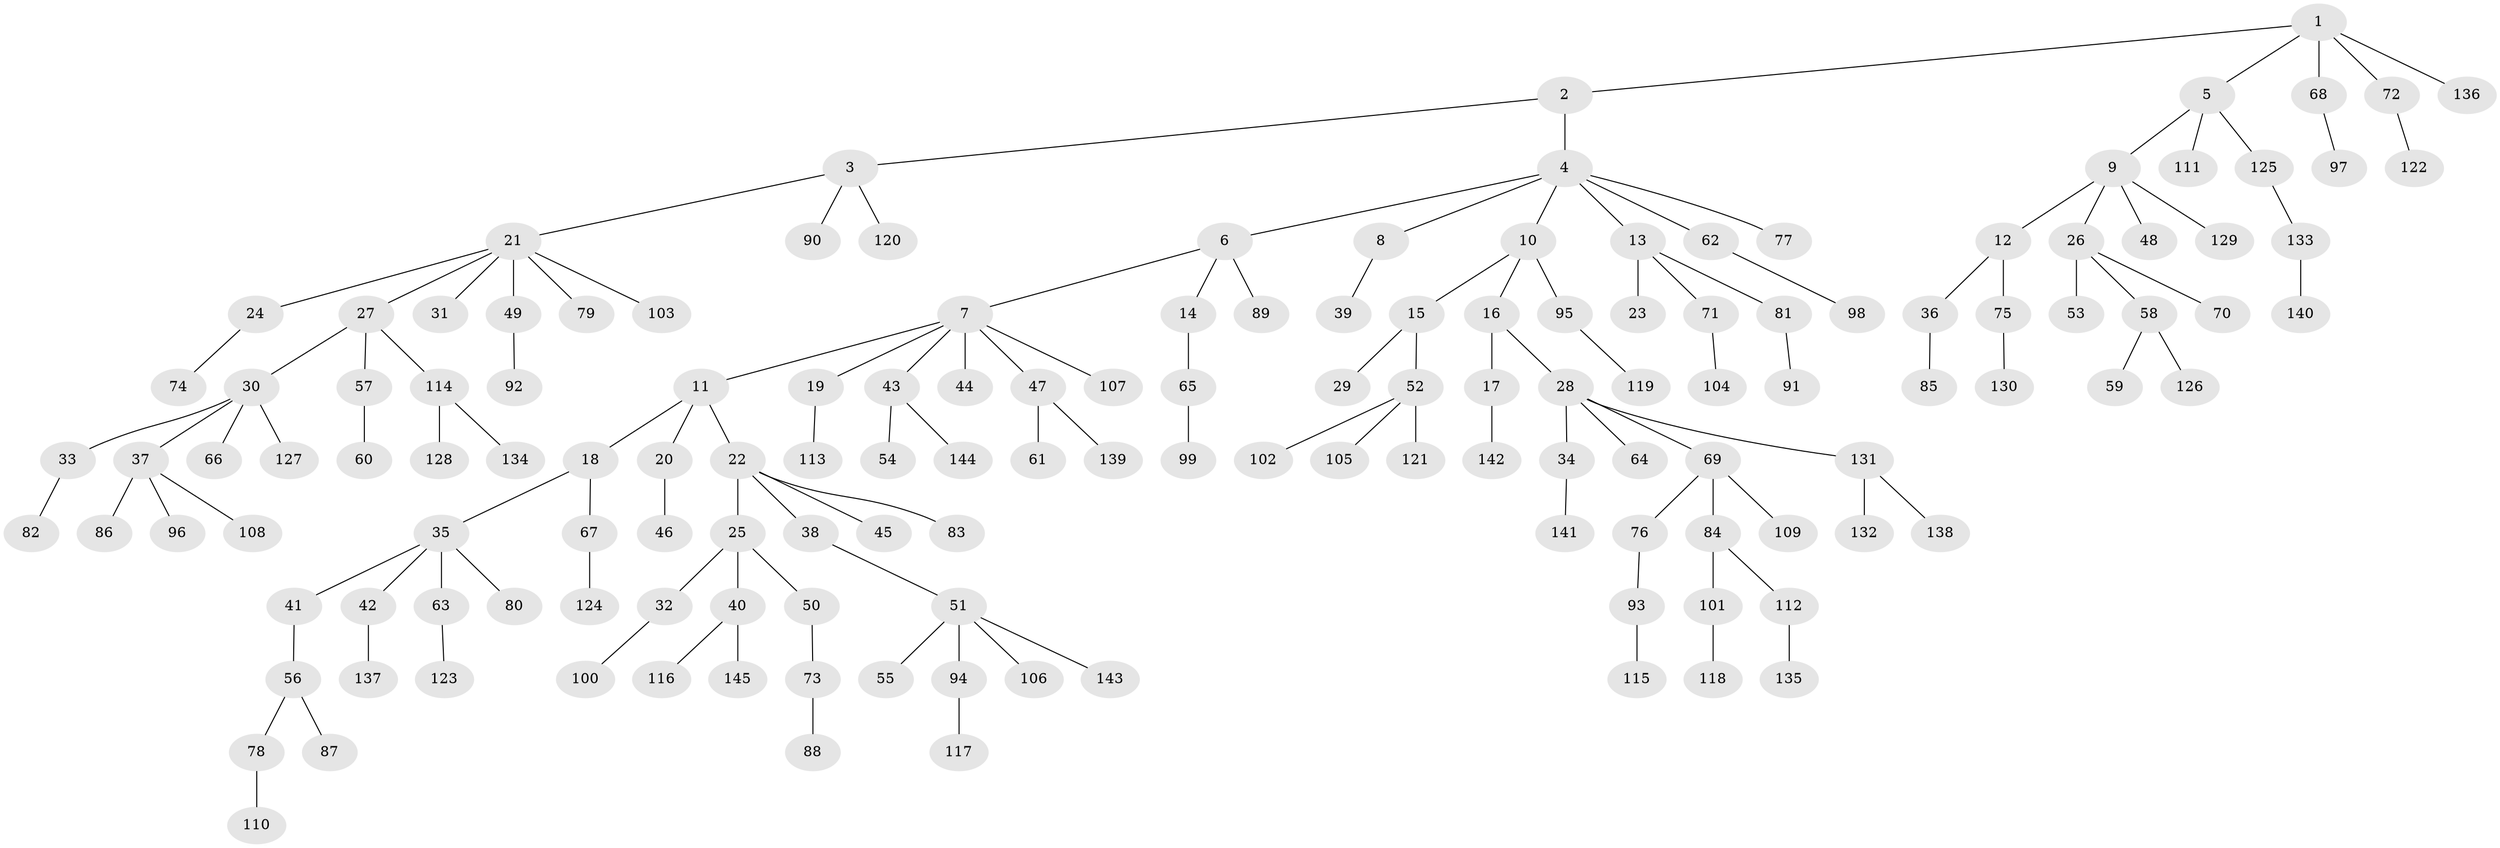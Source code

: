 // coarse degree distribution, {7: 0.0196078431372549, 4: 0.12745098039215685, 3: 0.11764705882352941, 1: 0.5588235294117647, 2: 0.1568627450980392, 5: 0.00980392156862745, 6: 0.00980392156862745}
// Generated by graph-tools (version 1.1) at 2025/37/03/04/25 23:37:16]
// undirected, 145 vertices, 144 edges
graph export_dot {
  node [color=gray90,style=filled];
  1;
  2;
  3;
  4;
  5;
  6;
  7;
  8;
  9;
  10;
  11;
  12;
  13;
  14;
  15;
  16;
  17;
  18;
  19;
  20;
  21;
  22;
  23;
  24;
  25;
  26;
  27;
  28;
  29;
  30;
  31;
  32;
  33;
  34;
  35;
  36;
  37;
  38;
  39;
  40;
  41;
  42;
  43;
  44;
  45;
  46;
  47;
  48;
  49;
  50;
  51;
  52;
  53;
  54;
  55;
  56;
  57;
  58;
  59;
  60;
  61;
  62;
  63;
  64;
  65;
  66;
  67;
  68;
  69;
  70;
  71;
  72;
  73;
  74;
  75;
  76;
  77;
  78;
  79;
  80;
  81;
  82;
  83;
  84;
  85;
  86;
  87;
  88;
  89;
  90;
  91;
  92;
  93;
  94;
  95;
  96;
  97;
  98;
  99;
  100;
  101;
  102;
  103;
  104;
  105;
  106;
  107;
  108;
  109;
  110;
  111;
  112;
  113;
  114;
  115;
  116;
  117;
  118;
  119;
  120;
  121;
  122;
  123;
  124;
  125;
  126;
  127;
  128;
  129;
  130;
  131;
  132;
  133;
  134;
  135;
  136;
  137;
  138;
  139;
  140;
  141;
  142;
  143;
  144;
  145;
  1 -- 2;
  1 -- 5;
  1 -- 68;
  1 -- 72;
  1 -- 136;
  2 -- 3;
  2 -- 4;
  3 -- 21;
  3 -- 90;
  3 -- 120;
  4 -- 6;
  4 -- 8;
  4 -- 10;
  4 -- 13;
  4 -- 62;
  4 -- 77;
  5 -- 9;
  5 -- 111;
  5 -- 125;
  6 -- 7;
  6 -- 14;
  6 -- 89;
  7 -- 11;
  7 -- 19;
  7 -- 43;
  7 -- 44;
  7 -- 47;
  7 -- 107;
  8 -- 39;
  9 -- 12;
  9 -- 26;
  9 -- 48;
  9 -- 129;
  10 -- 15;
  10 -- 16;
  10 -- 95;
  11 -- 18;
  11 -- 20;
  11 -- 22;
  12 -- 36;
  12 -- 75;
  13 -- 23;
  13 -- 71;
  13 -- 81;
  14 -- 65;
  15 -- 29;
  15 -- 52;
  16 -- 17;
  16 -- 28;
  17 -- 142;
  18 -- 35;
  18 -- 67;
  19 -- 113;
  20 -- 46;
  21 -- 24;
  21 -- 27;
  21 -- 31;
  21 -- 49;
  21 -- 79;
  21 -- 103;
  22 -- 25;
  22 -- 38;
  22 -- 45;
  22 -- 83;
  24 -- 74;
  25 -- 32;
  25 -- 40;
  25 -- 50;
  26 -- 53;
  26 -- 58;
  26 -- 70;
  27 -- 30;
  27 -- 57;
  27 -- 114;
  28 -- 34;
  28 -- 64;
  28 -- 69;
  28 -- 131;
  30 -- 33;
  30 -- 37;
  30 -- 66;
  30 -- 127;
  32 -- 100;
  33 -- 82;
  34 -- 141;
  35 -- 41;
  35 -- 42;
  35 -- 63;
  35 -- 80;
  36 -- 85;
  37 -- 86;
  37 -- 96;
  37 -- 108;
  38 -- 51;
  40 -- 116;
  40 -- 145;
  41 -- 56;
  42 -- 137;
  43 -- 54;
  43 -- 144;
  47 -- 61;
  47 -- 139;
  49 -- 92;
  50 -- 73;
  51 -- 55;
  51 -- 94;
  51 -- 106;
  51 -- 143;
  52 -- 102;
  52 -- 105;
  52 -- 121;
  56 -- 78;
  56 -- 87;
  57 -- 60;
  58 -- 59;
  58 -- 126;
  62 -- 98;
  63 -- 123;
  65 -- 99;
  67 -- 124;
  68 -- 97;
  69 -- 76;
  69 -- 84;
  69 -- 109;
  71 -- 104;
  72 -- 122;
  73 -- 88;
  75 -- 130;
  76 -- 93;
  78 -- 110;
  81 -- 91;
  84 -- 101;
  84 -- 112;
  93 -- 115;
  94 -- 117;
  95 -- 119;
  101 -- 118;
  112 -- 135;
  114 -- 128;
  114 -- 134;
  125 -- 133;
  131 -- 132;
  131 -- 138;
  133 -- 140;
}
